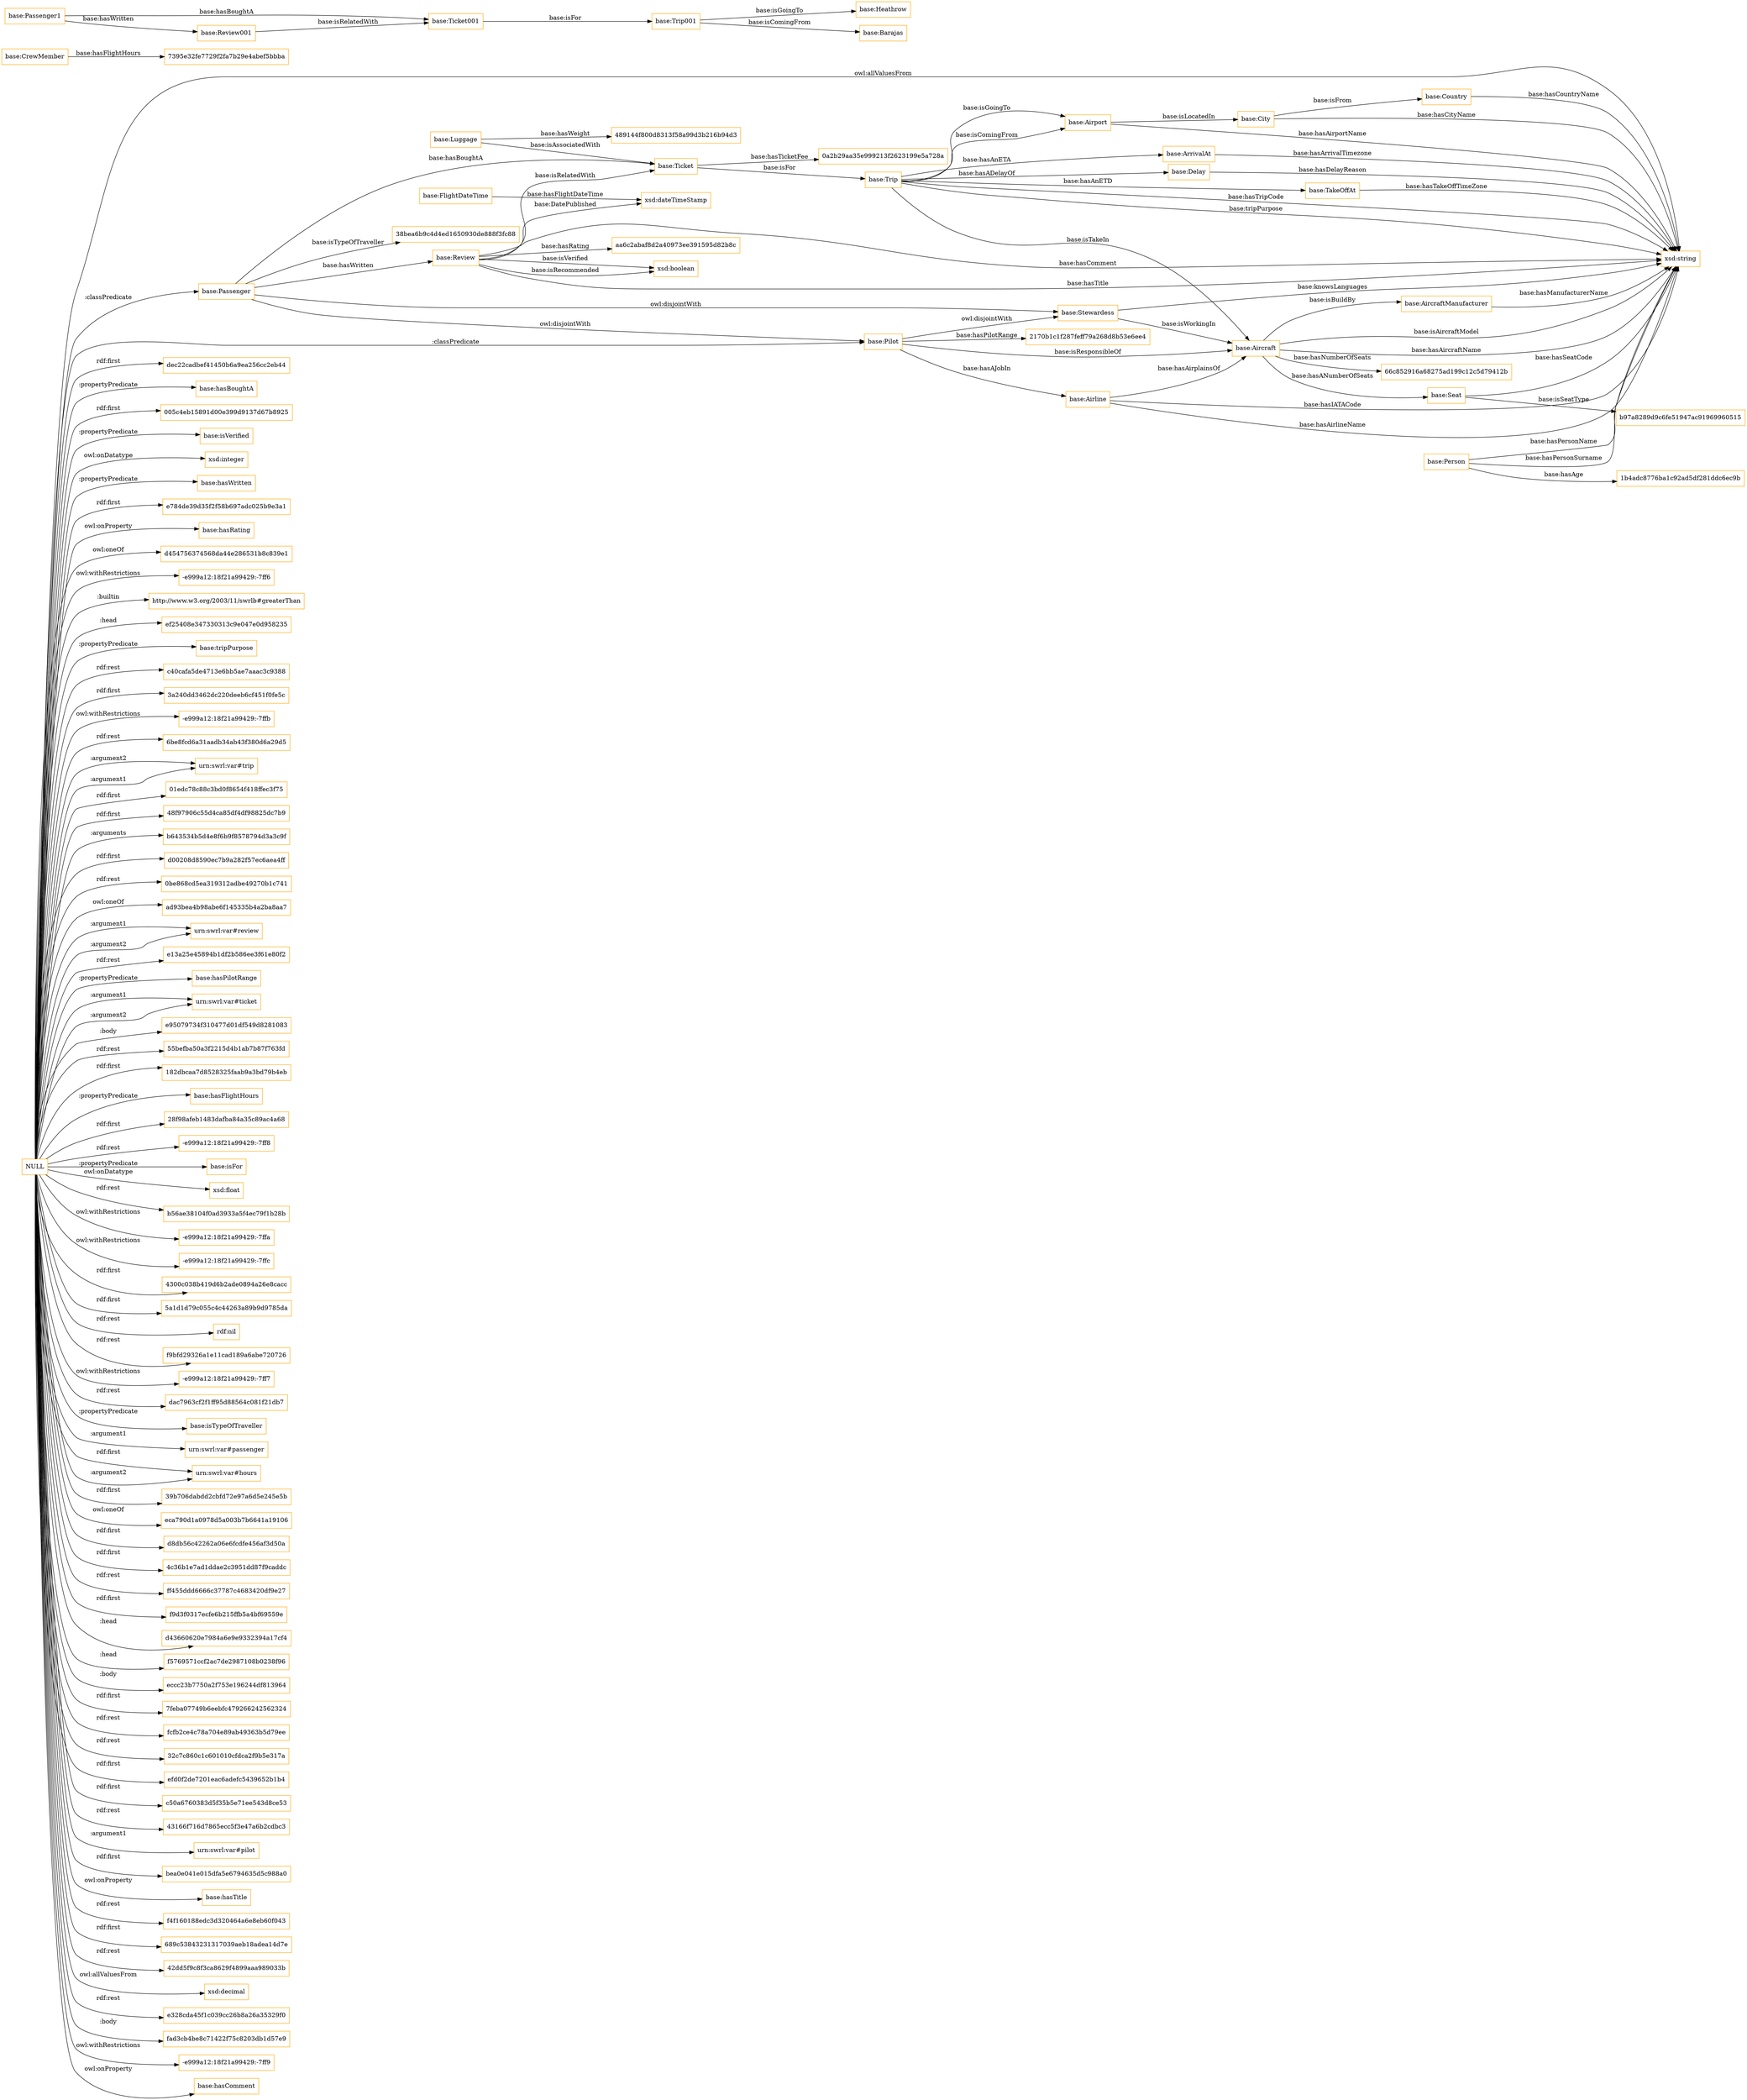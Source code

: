 digraph ar2dtool_diagram { 
rankdir=LR;
size="1501"
node [shape = rectangle, color="orange"]; "base:Airport" "base:City" "base:Trip" "base:Aircraft" "base:Review" "base:Airline" "base:Stewardess" "base:Pilot" "base:Luggage" "base:Person" "base:FlightDateTime" "base:CrewMember" "base:Seat" "base:AircraftManufacturer" "base:Delay" "base:TakeOffAt" "base:Ticket" "base:Passenger" "base:Country" "base:ArrivalAt" ; /*classes style*/
	"base:Ticket001" -> "base:Trip001" [ label = "base:isFor" ];
	"base:Passenger" -> "base:Stewardess" [ label = "owl:disjointWith" ];
	"base:Passenger" -> "base:Pilot" [ label = "owl:disjointWith" ];
	"base:Review001" -> "base:Ticket001" [ label = "base:isRelatedWith" ];
	"base:Trip001" -> "base:Heathrow" [ label = "base:isGoingTo" ];
	"base:Trip001" -> "base:Barajas" [ label = "base:isComingFrom" ];
	"NULL" -> "dec22cadbef41450b6a9ea256cc2eb44" [ label = "rdf:first" ];
	"NULL" -> "base:hasBoughtA" [ label = ":propertyPredicate" ];
	"NULL" -> "005c4eb15891d00e399d9137d67b8925" [ label = "rdf:first" ];
	"NULL" -> "base:isVerified" [ label = ":propertyPredicate" ];
	"NULL" -> "xsd:integer" [ label = "owl:onDatatype" ];
	"NULL" -> "base:hasWritten" [ label = ":propertyPredicate" ];
	"NULL" -> "e784de39d35f2f58b697adc025b9e3a1" [ label = "rdf:first" ];
	"NULL" -> "base:hasRating" [ label = "owl:onProperty" ];
	"NULL" -> "d454756374568da44e286531b8c839e1" [ label = "owl:oneOf" ];
	"NULL" -> "-e999a12:18f21a99429:-7ff6" [ label = "owl:withRestrictions" ];
	"NULL" -> "http://www.w3.org/2003/11/swrlb#greaterThan" [ label = ":builtin" ];
	"NULL" -> "ef25408e347330313c9e047e0d958235" [ label = ":head" ];
	"NULL" -> "base:tripPurpose" [ label = ":propertyPredicate" ];
	"NULL" -> "c40cafa5de4713e6bb5ae7aaac3c9388" [ label = "rdf:rest" ];
	"NULL" -> "3a240dd3462dc220deeb6cf451f0fe5c" [ label = "rdf:first" ];
	"NULL" -> "-e999a12:18f21a99429:-7ffb" [ label = "owl:withRestrictions" ];
	"NULL" -> "base:Passenger" [ label = ":classPredicate" ];
	"NULL" -> "xsd:string" [ label = "owl:allValuesFrom" ];
	"NULL" -> "6be8fcd6a31aadb34ab43f380d6a29d5" [ label = "rdf:rest" ];
	"NULL" -> "urn:swrl:var#trip" [ label = ":argument2" ];
	"NULL" -> "01edc78c88c3bd0f8654f418ffec3f75" [ label = "rdf:first" ];
	"NULL" -> "base:Pilot" [ label = ":classPredicate" ];
	"NULL" -> "48f97906c55d4ca85df4df98825dc7b9" [ label = "rdf:first" ];
	"NULL" -> "b643534b5d4e8f6b9f8578794d3a3c9f" [ label = ":arguments" ];
	"NULL" -> "d00208d8590ec7b9a282f57ec6aea4ff" [ label = "rdf:first" ];
	"NULL" -> "0be868cd5ea319312adbe49270b1c741" [ label = "rdf:rest" ];
	"NULL" -> "ad93bea4b98abe6f145335b4a2ba8aa7" [ label = "owl:oneOf" ];
	"NULL" -> "urn:swrl:var#review" [ label = ":argument1" ];
	"NULL" -> "e13a25e45894b1df2b586ee3f61e80f2" [ label = "rdf:rest" ];
	"NULL" -> "base:hasPilotRange" [ label = ":propertyPredicate" ];
	"NULL" -> "urn:swrl:var#ticket" [ label = ":argument1" ];
	"NULL" -> "e95079734f310477d01df549d8281083" [ label = ":body" ];
	"NULL" -> "55befba50a3f2215d4b1ab7b87f763fd" [ label = "rdf:rest" ];
	"NULL" -> "urn:swrl:var#ticket" [ label = ":argument2" ];
	"NULL" -> "182dbcaa7d8528325faab9a3bd79b4eb" [ label = "rdf:first" ];
	"NULL" -> "base:hasFlightHours" [ label = ":propertyPredicate" ];
	"NULL" -> "28f98afeb1483dafba84a35c89ac4a68" [ label = "rdf:first" ];
	"NULL" -> "-e999a12:18f21a99429:-7ff8" [ label = "rdf:rest" ];
	"NULL" -> "base:isFor" [ label = ":propertyPredicate" ];
	"NULL" -> "xsd:float" [ label = "owl:onDatatype" ];
	"NULL" -> "b56ae38104f0ad3933a5f4ec79f1b28b" [ label = "rdf:rest" ];
	"NULL" -> "-e999a12:18f21a99429:-7ffa" [ label = "owl:withRestrictions" ];
	"NULL" -> "-e999a12:18f21a99429:-7ffc" [ label = "owl:withRestrictions" ];
	"NULL" -> "4300c038b419d6b2ade0894a26e8cacc" [ label = "rdf:first" ];
	"NULL" -> "5a1d1d79c055c4c44263a89b9d9785da" [ label = "rdf:first" ];
	"NULL" -> "rdf:nil" [ label = "rdf:rest" ];
	"NULL" -> "f9bfd29326a1e11cad189a6abe720726" [ label = "rdf:rest" ];
	"NULL" -> "-e999a12:18f21a99429:-7ff7" [ label = "owl:withRestrictions" ];
	"NULL" -> "dac7963cf2f1ff95d88564c081f21db7" [ label = "rdf:rest" ];
	"NULL" -> "base:isTypeOfTraveller" [ label = ":propertyPredicate" ];
	"NULL" -> "urn:swrl:var#passenger" [ label = ":argument1" ];
	"NULL" -> "urn:swrl:var#trip" [ label = ":argument1" ];
	"NULL" -> "urn:swrl:var#hours" [ label = "rdf:first" ];
	"NULL" -> "39b706dabdd2cbfd72e97a6d5e245e5b" [ label = "rdf:first" ];
	"NULL" -> "eca790d1a0978d5a003b7b6641a19106" [ label = "owl:oneOf" ];
	"NULL" -> "d8db56c42262a06e6fcdfe456af3d50a" [ label = "rdf:first" ];
	"NULL" -> "4c36b1e7ad1ddae2c3951dd87f9caddc" [ label = "rdf:first" ];
	"NULL" -> "ff455ddd6666c37787c4683420df9e27" [ label = "rdf:rest" ];
	"NULL" -> "f9d3f0317ecfe6b215ffb5a4bf69559e" [ label = "rdf:first" ];
	"NULL" -> "d43660620e7984a6e9e9332394a17cf4" [ label = ":head" ];
	"NULL" -> "f5769571ccf2ac7de2987108b0238f96" [ label = ":head" ];
	"NULL" -> "eccc23b7750a2f753e196244df813964" [ label = ":body" ];
	"NULL" -> "urn:swrl:var#hours" [ label = ":argument2" ];
	"NULL" -> "7feba07749b6eebfc479266242562324" [ label = "rdf:first" ];
	"NULL" -> "fcfb2ce4c78a704e89ab49363b5d79ee" [ label = "rdf:rest" ];
	"NULL" -> "32c7c860c1c601010cfdca2f9b5e317a" [ label = "rdf:rest" ];
	"NULL" -> "efd0f2de7201eac6adefc5439652b1b4" [ label = "rdf:first" ];
	"NULL" -> "c50a6760383d5f35b5e71ee543d8ce53" [ label = "rdf:first" ];
	"NULL" -> "43166f716d7865ecc5f3e47a6b2cdbc3" [ label = "rdf:rest" ];
	"NULL" -> "urn:swrl:var#pilot" [ label = ":argument1" ];
	"NULL" -> "bea0e041e015dfa5e6794635d5c988a0" [ label = "rdf:first" ];
	"NULL" -> "base:hasTitle" [ label = "owl:onProperty" ];
	"NULL" -> "f4f160188edc3d320464a6e8eb60f043" [ label = "rdf:rest" ];
	"NULL" -> "urn:swrl:var#review" [ label = ":argument2" ];
	"NULL" -> "689c53843231317039aeb18adea14d7e" [ label = "rdf:first" ];
	"NULL" -> "42dd5f9c8f3ca8629f4899aaa989033b" [ label = "rdf:rest" ];
	"NULL" -> "xsd:decimal" [ label = "owl:allValuesFrom" ];
	"NULL" -> "e328cda45f1c039cc26b8a26a35329f0" [ label = "rdf:rest" ];
	"NULL" -> "fad3cb4be8c71422f75c8203db1d57e9" [ label = ":body" ];
	"NULL" -> "-e999a12:18f21a99429:-7ff9" [ label = "owl:withRestrictions" ];
	"NULL" -> "base:hasComment" [ label = "owl:onProperty" ];
	"base:Pilot" -> "base:Stewardess" [ label = "owl:disjointWith" ];
	"base:Passenger1" -> "base:Review001" [ label = "base:hasWritten" ];
	"base:Passenger1" -> "base:Ticket001" [ label = "base:hasBoughtA" ];
	"base:Review" -> "aa6c2abaf8d2a40973ee391595d82b8c" [ label = "base:hasRating" ];
	"base:Airline" -> "base:Aircraft" [ label = "base:hasAirplainsOf" ];
	"base:Aircraft" -> "xsd:string" [ label = "base:isAircraftModel" ];
	"base:Ticket" -> "0a2b29aa35e999213f2623199e5a728a" [ label = "base:hasTicketFee" ];
	"base:Review" -> "xsd:dateTimeStamp" [ label = "base:DatePublished" ];
	"base:Pilot" -> "base:Airline" [ label = "base:hasAJobIn" ];
	"base:Pilot" -> "base:Aircraft" [ label = "base:isResponsibleOf" ];
	"base:Aircraft" -> "xsd:string" [ label = "base:hasAircraftName" ];
	"base:Stewardess" -> "base:Aircraft" [ label = "base:isWorkingIn" ];
	"base:Trip" -> "base:ArrivalAt" [ label = "base:hasAnETA" ];
	"base:Aircraft" -> "base:Seat" [ label = "base:hasANumberOfSeats" ];
	"base:CrewMember" -> "7395e32fe7729f2fa7b29e4abef5bbba" [ label = "base:hasFlightHours" ];
	"base:Review" -> "xsd:boolean" [ label = "base:isVerified" ];
	"base:Luggage" -> "489144f800d8313f58a99d3b216b94d3" [ label = "base:hasWeight" ];
	"base:Seat" -> "b97a8289d9c6fe51947ac91969960515" [ label = "base:isSeatType" ];
	"base:Delay" -> "xsd:string" [ label = "base:hasDelayReason" ];
	"base:Passenger" -> "base:Ticket" [ label = "base:hasBoughtA" ];
	"base:FlightDateTime" -> "xsd:dateTimeStamp" [ label = "base:hasFlightDateTime" ];
	"base:Seat" -> "xsd:string" [ label = "base:hasSeatCode" ];
	"base:City" -> "base:Country" [ label = "base:isFrom" ];
	"base:Ticket" -> "base:Trip" [ label = "base:isFor" ];
	"base:Trip" -> "base:TakeOffAt" [ label = "base:hasAnETD" ];
	"base:Luggage" -> "base:Ticket" [ label = "base:isAssociatedWith" ];
	"base:Trip" -> "base:Aircraft" [ label = "base:isTakeIn" ];
	"base:Aircraft" -> "base:AircraftManufacturer" [ label = "base:isBuildBy" ];
	"base:Airport" -> "xsd:string" [ label = "base:hasAirportName" ];
	"base:Trip" -> "xsd:string" [ label = "base:hasTripCode" ];
	"base:Country" -> "xsd:string" [ label = "base:hasCountryName" ];
	"base:Review" -> "xsd:string" [ label = "base:hasTitle" ];
	"base:Trip" -> "base:Airport" [ label = "base:isGoingTo" ];
	"base:ArrivalAt" -> "xsd:string" [ label = "base:hasArrivalTimezone" ];
	"base:Person" -> "xsd:string" [ label = "base:hasPersonSurname" ];
	"base:Trip" -> "base:Delay" [ label = "base:hasADelayOf" ];
	"base:AircraftManufacturer" -> "xsd:string" [ label = "base:hasManufacturerName" ];
	"base:Airport" -> "base:City" [ label = "base:isLocatedIn" ];
	"base:Person" -> "1b4adc8776ba1c92ad5df281ddc6ec9b" [ label = "base:hasAge" ];
	"base:Review" -> "xsd:string" [ label = "base:hasComment" ];
	"base:Review" -> "xsd:boolean" [ label = "base:isRecommended" ];
	"base:Passenger" -> "38bea6b9c4d4ed1650930de888f3fc88" [ label = "base:isTypeOfTraveller" ];
	"base:Person" -> "xsd:string" [ label = "base:hasPersonName" ];
	"base:Trip" -> "xsd:string" [ label = "base:tripPurpose" ];
	"base:City" -> "xsd:string" [ label = "base:hasCityName" ];
	"base:Airline" -> "xsd:string" [ label = "base:hasIATACode" ];
	"base:Trip" -> "base:Airport" [ label = "base:isComingFrom" ];
	"base:Review" -> "base:Ticket" [ label = "base:isRelatedWith" ];
	"base:Stewardess" -> "xsd:string" [ label = "base:knowsLanguages" ];
	"base:Pilot" -> "2170b1c1f287feff79a268d8b53e6ee4" [ label = "base:hasPilotRange" ];
	"base:Aircraft" -> "66c852916a68275ad199c12c5d79412b" [ label = "base:hasNumberOfSeats" ];
	"base:Airline" -> "xsd:string" [ label = "base:hasAirlineName" ];
	"base:Passenger" -> "base:Review" [ label = "base:hasWritten" ];
	"base:TakeOffAt" -> "xsd:string" [ label = "base:hasTakeOffTimeZone" ];

}

